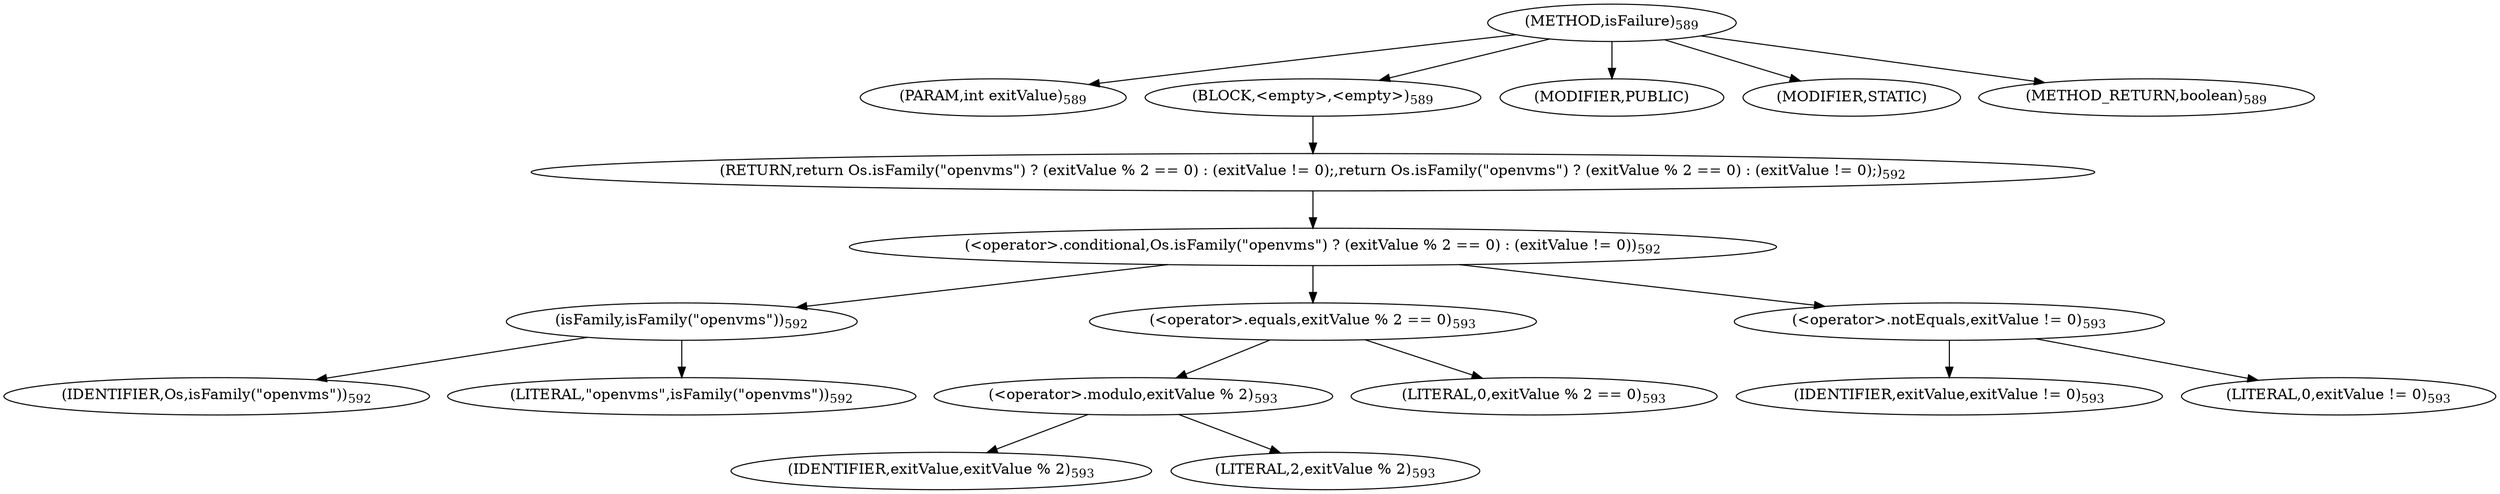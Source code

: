 digraph "isFailure" {  
"1217" [label = <(METHOD,isFailure)<SUB>589</SUB>> ]
"1218" [label = <(PARAM,int exitValue)<SUB>589</SUB>> ]
"1219" [label = <(BLOCK,&lt;empty&gt;,&lt;empty&gt;)<SUB>589</SUB>> ]
"1220" [label = <(RETURN,return Os.isFamily(&quot;openvms&quot;) ? (exitValue % 2 == 0) : (exitValue != 0);,return Os.isFamily(&quot;openvms&quot;) ? (exitValue % 2 == 0) : (exitValue != 0);)<SUB>592</SUB>> ]
"1221" [label = <(&lt;operator&gt;.conditional,Os.isFamily(&quot;openvms&quot;) ? (exitValue % 2 == 0) : (exitValue != 0))<SUB>592</SUB>> ]
"1222" [label = <(isFamily,isFamily(&quot;openvms&quot;))<SUB>592</SUB>> ]
"1223" [label = <(IDENTIFIER,Os,isFamily(&quot;openvms&quot;))<SUB>592</SUB>> ]
"1224" [label = <(LITERAL,&quot;openvms&quot;,isFamily(&quot;openvms&quot;))<SUB>592</SUB>> ]
"1225" [label = <(&lt;operator&gt;.equals,exitValue % 2 == 0)<SUB>593</SUB>> ]
"1226" [label = <(&lt;operator&gt;.modulo,exitValue % 2)<SUB>593</SUB>> ]
"1227" [label = <(IDENTIFIER,exitValue,exitValue % 2)<SUB>593</SUB>> ]
"1228" [label = <(LITERAL,2,exitValue % 2)<SUB>593</SUB>> ]
"1229" [label = <(LITERAL,0,exitValue % 2 == 0)<SUB>593</SUB>> ]
"1230" [label = <(&lt;operator&gt;.notEquals,exitValue != 0)<SUB>593</SUB>> ]
"1231" [label = <(IDENTIFIER,exitValue,exitValue != 0)<SUB>593</SUB>> ]
"1232" [label = <(LITERAL,0,exitValue != 0)<SUB>593</SUB>> ]
"1233" [label = <(MODIFIER,PUBLIC)> ]
"1234" [label = <(MODIFIER,STATIC)> ]
"1235" [label = <(METHOD_RETURN,boolean)<SUB>589</SUB>> ]
  "1217" -> "1218" 
  "1217" -> "1219" 
  "1217" -> "1233" 
  "1217" -> "1234" 
  "1217" -> "1235" 
  "1219" -> "1220" 
  "1220" -> "1221" 
  "1221" -> "1222" 
  "1221" -> "1225" 
  "1221" -> "1230" 
  "1222" -> "1223" 
  "1222" -> "1224" 
  "1225" -> "1226" 
  "1225" -> "1229" 
  "1226" -> "1227" 
  "1226" -> "1228" 
  "1230" -> "1231" 
  "1230" -> "1232" 
}
